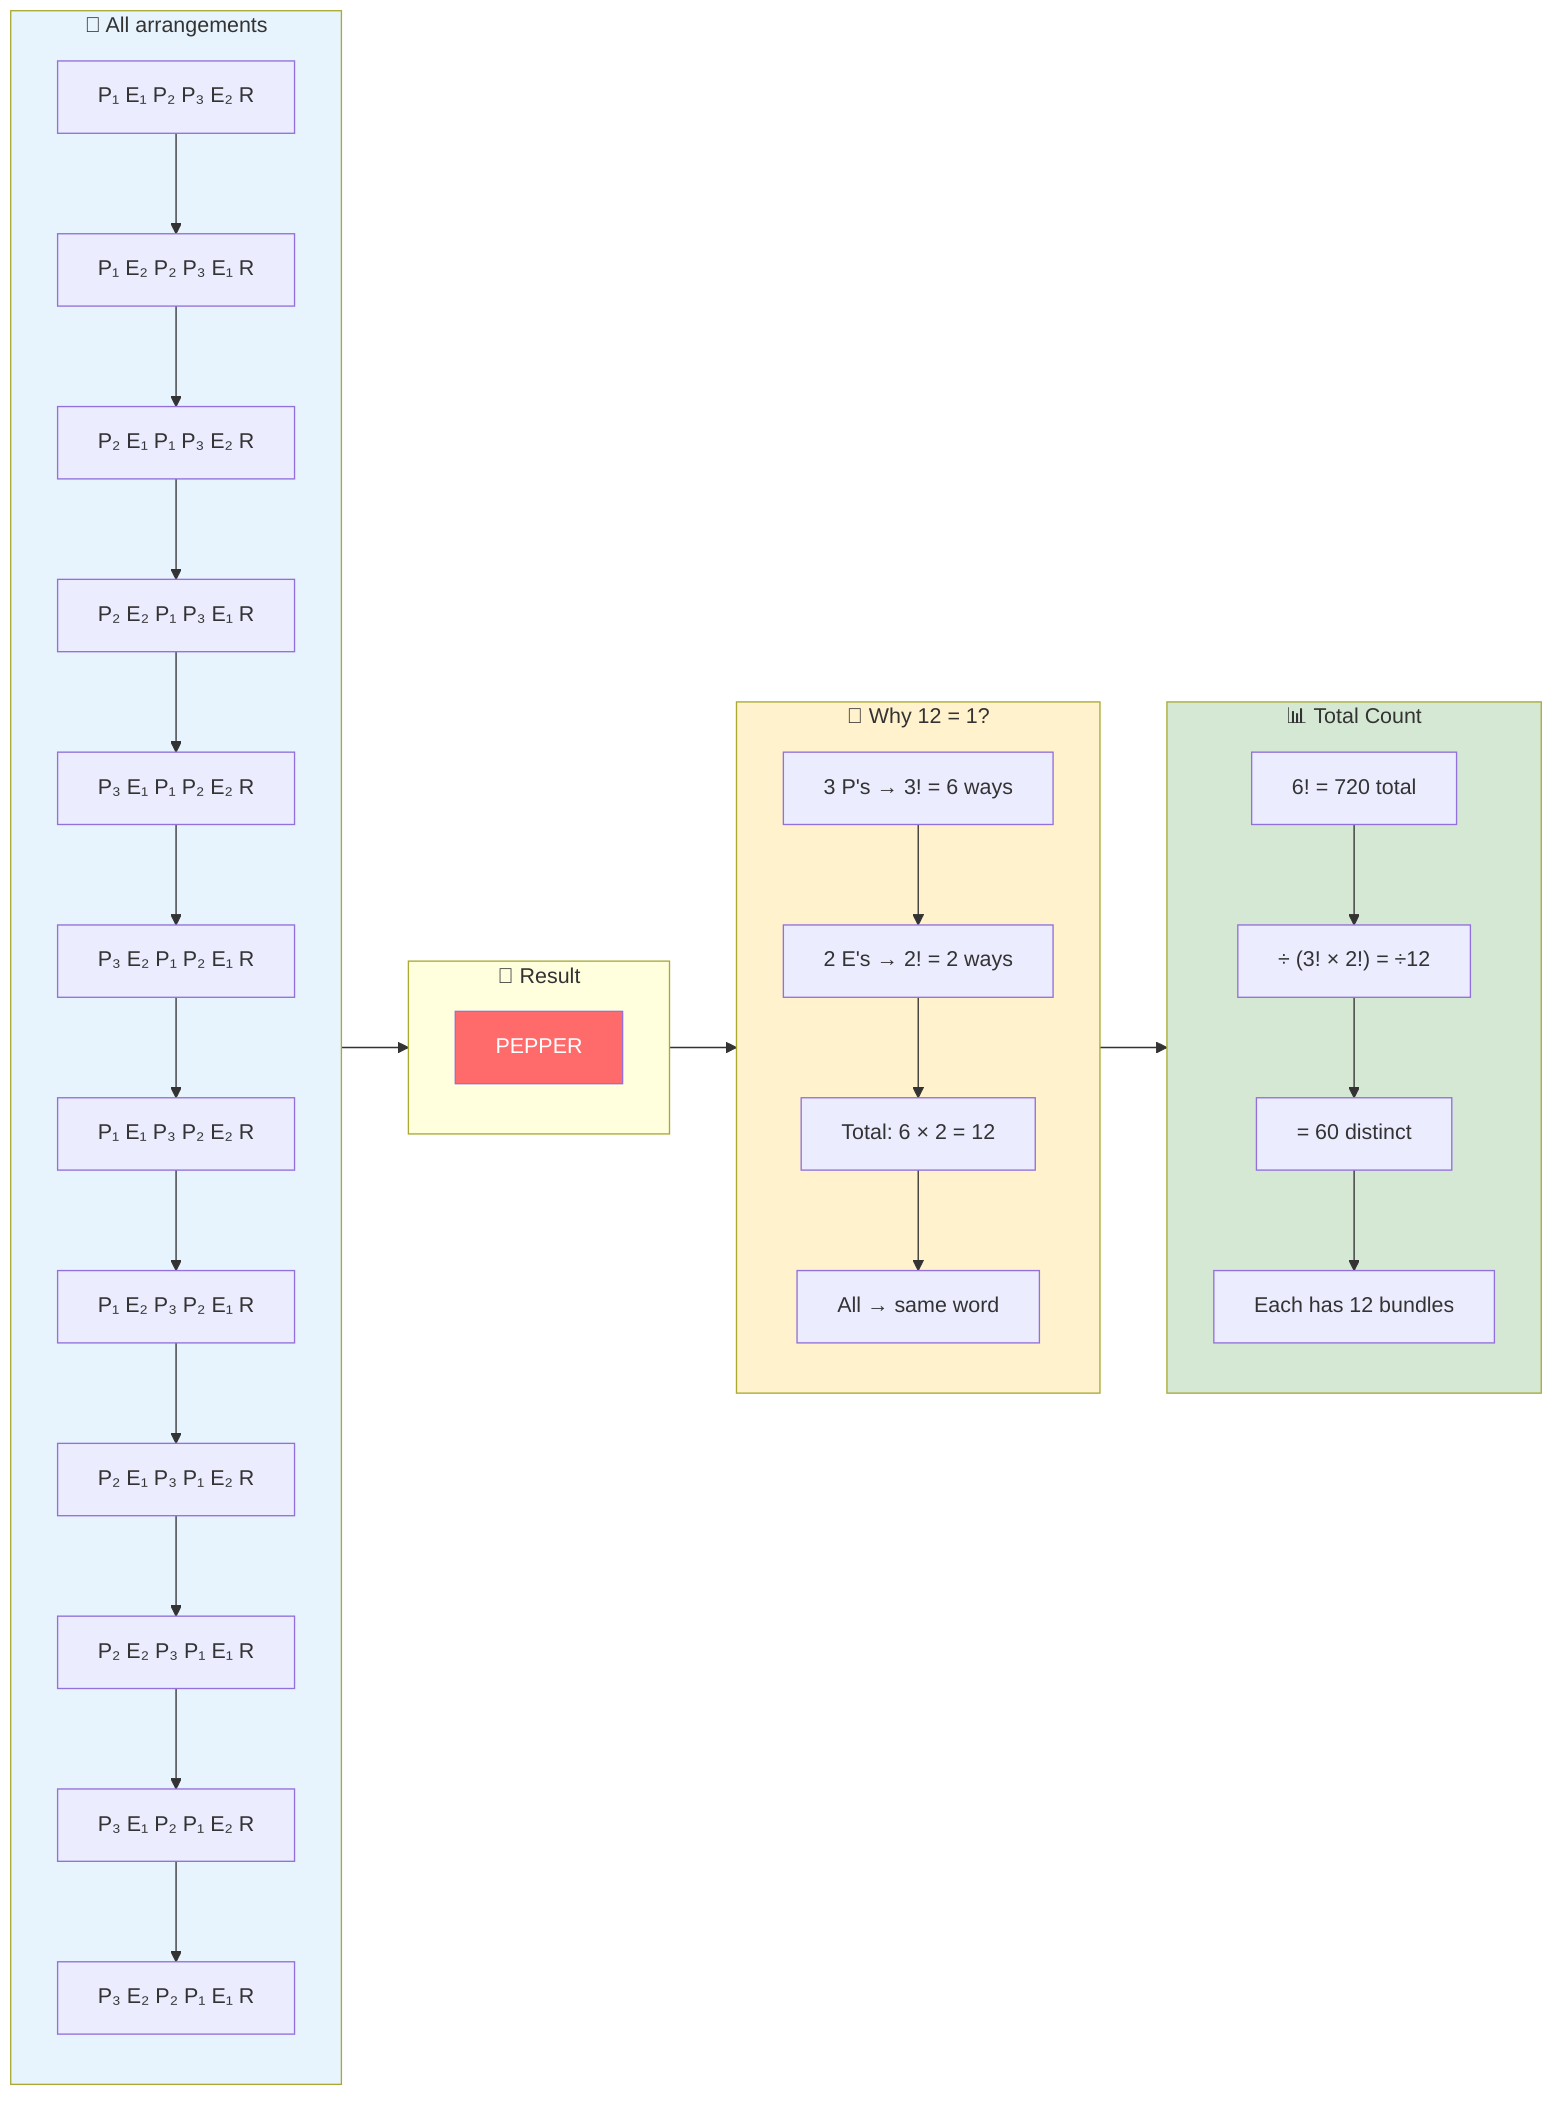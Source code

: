 graph LR

%% PEPPER - One Complete Bundle Example
%% P appears 3 times, E appears 2 times, R appears 1 time
%% Each bundle has 3! × 2! = 12 arrangements leading to same result
%% Total distinct permutations = 6!/(3!×2!×1!) = 60

subgraph Bundle["🎯 All arrangements"]
    direction TB
    A1["P₁ E₁ P₂ P₃ E₂ R"]
    A2["P₁ E₂ P₂ P₃ E₁ R"]
    A3["P₂ E₁ P₁ P₃ E₂ R"]
    A4["P₂ E₂ P₁ P₃ E₁ R"]
    A5["P₃ E₁ P₁ P₂ E₂ R"]
    A6["P₃ E₂ P₁ P₂ E₁ R"]
    A7["P₁ E₁ P₃ P₂ E₂ R"]
    A8["P₁ E₂ P₃ P₂ E₁ R"]
    A9["P₂ E₁ P₃ P₁ E₂ R"]
    A10["P₂ E₂ P₃ P₁ E₁ R"]
    A11["P₃ E₁ P₂ P₁ E₂ R"]
    A12["P₃ E₂ P₂ P₁ E₁ R"]
    
    A1 --> A2 --> A3 --> A4 --> A5 --> A6 --> A7 --> A8 --> A9 --> A10 --> A11 --> A12
end

subgraph Result["🎯 Result"]
    direction TB
    R1["PEPPER"]
end

subgraph Formula["🧮 Why 12 = 1?"]
    direction TB
    F1["3 P's → 3! = 6 ways"]
    F2["2 E's → 2! = 2 ways"]
    F3["Total: 6 × 2 = 12"]
    F4["All → same word"]
    
    F1 --> F2 --> F3 --> F4
end

subgraph Total["📊 Total Count"]
    direction TB
    T1["6! = 720 total"]
    T2["÷ (3! × 2!) = ÷12"]
    T3["= 60 distinct"]
    T4["Each has 12 bundles"]
    
    T1 --> T2 --> T3 --> T4
end

Bundle --> Result
Result --> Formula
Formula --> Total

style R1 fill:#ff6b6b,color:#fff
style Bundle fill:#e8f4fd
style Formula fill:#fff2cc
style Total fill:#d5e8d4